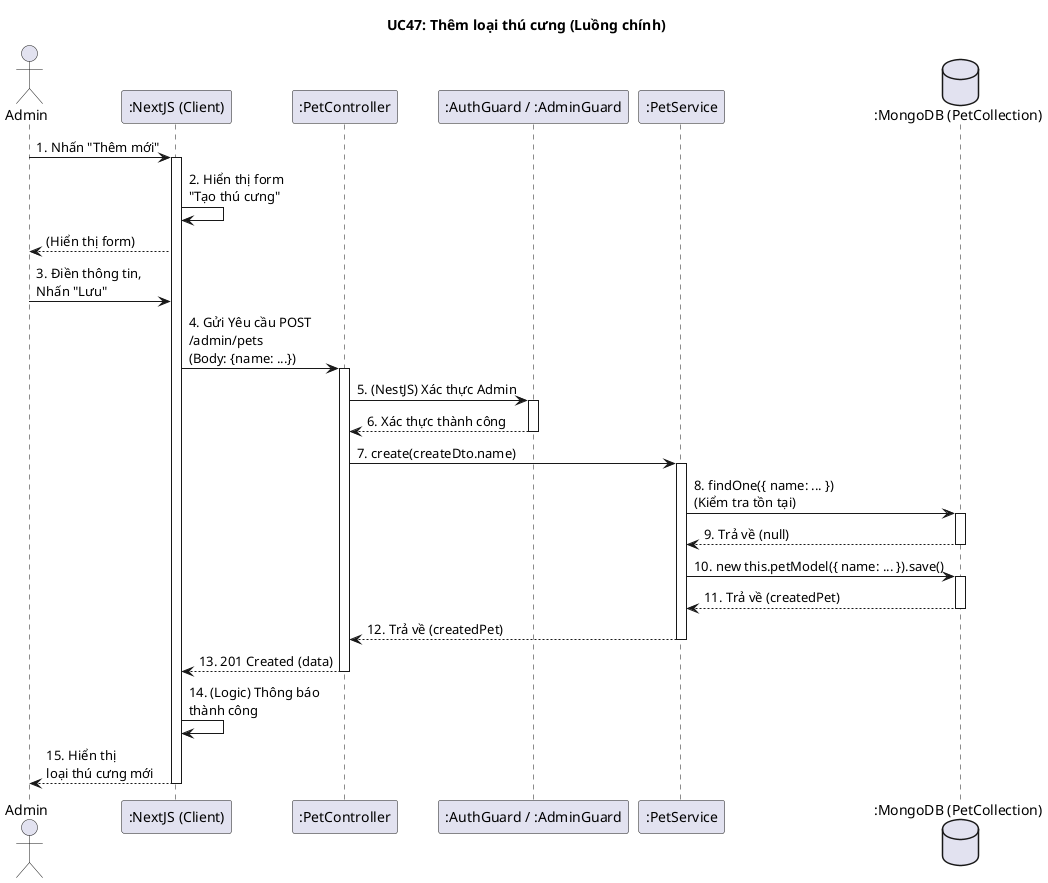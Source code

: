 @startuml
title UC47: Thêm loại thú cưng (Luồng chính)

actor Admin
participant ":NextJS (Client)" as Client
participant ":PetController" as Controller
participant ":AuthGuard / :AdminGuard" as Guards
participant ":PetService" as Service
database ":MongoDB (PetCollection)" as DB

Admin -> Client: 1. Nhấn "Thêm mới"
activate Client
Client -> Client: 2. Hiển thị form \n"Tạo thú cưng"
Client --> Admin: (Hiển thị form)

Admin -> Client: 3. Điền thông tin, \nNhấn "Lưu"
Client -> Controller: 4. Gửi Yêu cầu POST \n/admin/pets \n(Body: {name: ...})
activate Controller

Controller -> Guards: 5. (NestJS) Xác thực Admin
activate Guards
Guards --> Controller: 6. Xác thực thành công
deactivate Guards

Controller -> Service: 7. create(createDto.name)
activate Service

Service -> DB: 8. findOne({ name: ... }) \n(Kiểm tra tồn tại)
activate DB
DB --> Service: 9. Trả về (null)
deactivate DB

Service -> DB: 10. new this.petModel({ name: ... }).save()
activate DB
DB --> Service: 11. Trả về (createdPet)
deactivate DB

Service --> Controller: 12. Trả về (createdPet)
deactivate Service

Controller --> Client: 13. 201 Created (data)
deactivate Controller

Client -> Client: 14. (Logic) Thông báo \nthành công
Client --> Admin: 15. Hiển thị \nloại thú cưng mới
deactivate Client

@enduml